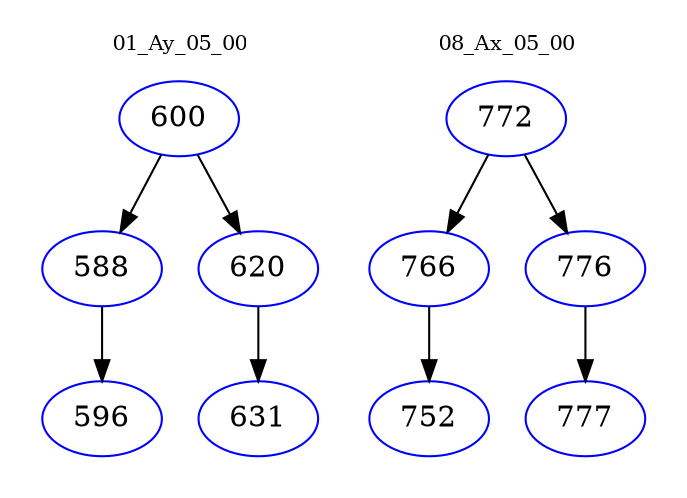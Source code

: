 digraph{
subgraph cluster_0 {
color = white
label = "01_Ay_05_00";
fontsize=10;
T0_600 [label="600", color="blue"]
T0_600 -> T0_588 [color="black"]
T0_588 [label="588", color="blue"]
T0_588 -> T0_596 [color="black"]
T0_596 [label="596", color="blue"]
T0_600 -> T0_620 [color="black"]
T0_620 [label="620", color="blue"]
T0_620 -> T0_631 [color="black"]
T0_631 [label="631", color="blue"]
}
subgraph cluster_1 {
color = white
label = "08_Ax_05_00";
fontsize=10;
T1_772 [label="772", color="blue"]
T1_772 -> T1_766 [color="black"]
T1_766 [label="766", color="blue"]
T1_766 -> T1_752 [color="black"]
T1_752 [label="752", color="blue"]
T1_772 -> T1_776 [color="black"]
T1_776 [label="776", color="blue"]
T1_776 -> T1_777 [color="black"]
T1_777 [label="777", color="blue"]
}
}
